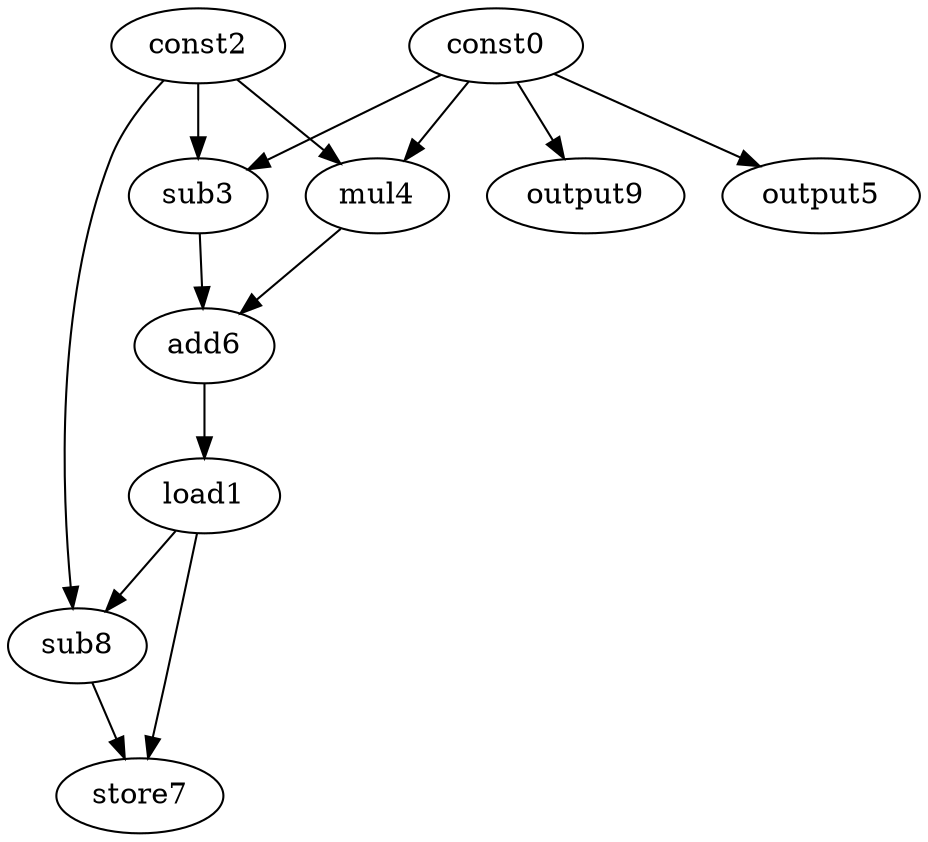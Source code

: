 digraph G { 
const0[opcode=const]; 
load1[opcode=load]; 
const2[opcode=const]; 
sub3[opcode=sub]; 
mul4[opcode=mul]; 
output5[opcode=output]; 
add6[opcode=add]; 
store7[opcode=store]; 
sub8[opcode=sub]; 
output9[opcode=output]; 
const0->sub3[operand=0];
const2->sub3[operand=1];
const0->mul4[operand=0];
const2->mul4[operand=1];
const0->output5[operand=0];
const0->output9[operand=0];
sub3->add6[operand=0];
mul4->add6[operand=1];
add6->load1[operand=0];
load1->sub8[operand=0];
const2->sub8[operand=1];
sub8->store7[operand=0];
load1->store7[operand=1];
}
